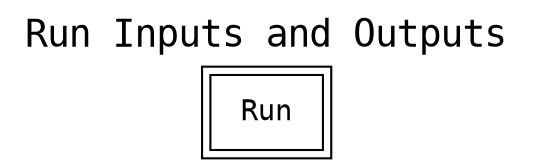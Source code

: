 
digraph cpr_run {
rankdir=LR
fontname=Courier; fontsize=18; labelloc=t
label="Run Inputs and Outputs"

node[shape=box style="filled" fillcolor="#FFFFFF" peripheries=2 fontname=Courier]
Run

subgraph cluster_input_files { label=""; color=white; penwidth=0
subgraph cluster_input_files_inner { label=""; color=white
node[shape=box style="rounded,filled" fillcolor="#FFFFCC" peripheries=1 fontname=Helvetica]

}}



subgraph cluster_output_files { label=""; color=white; penwidth=0
subgraph cluster_output_files_inner { label=""; color=white
node[shape=box style="rounded,filled" fillcolor="#FFFFCC" peripheries=1 fontname=Helvetica]

}}



}
